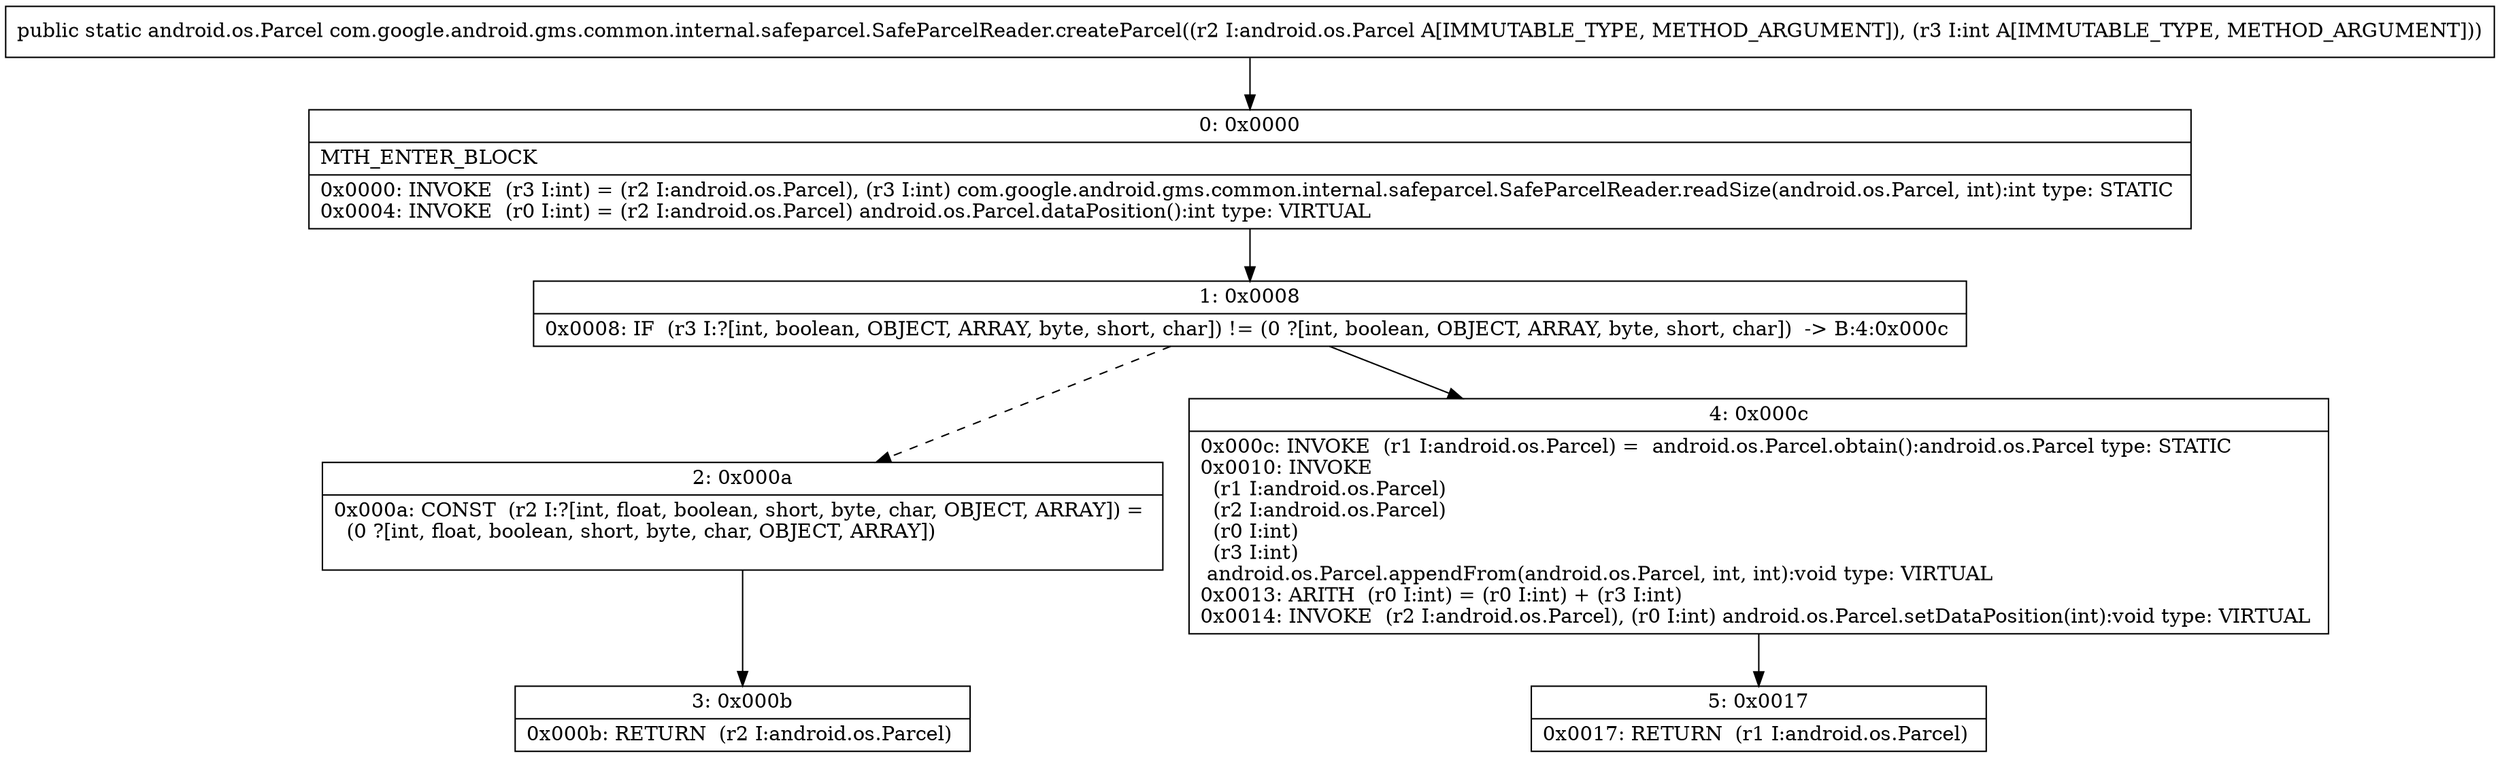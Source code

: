 digraph "CFG forcom.google.android.gms.common.internal.safeparcel.SafeParcelReader.createParcel(Landroid\/os\/Parcel;I)Landroid\/os\/Parcel;" {
Node_0 [shape=record,label="{0\:\ 0x0000|MTH_ENTER_BLOCK\l|0x0000: INVOKE  (r3 I:int) = (r2 I:android.os.Parcel), (r3 I:int) com.google.android.gms.common.internal.safeparcel.SafeParcelReader.readSize(android.os.Parcel, int):int type: STATIC \l0x0004: INVOKE  (r0 I:int) = (r2 I:android.os.Parcel) android.os.Parcel.dataPosition():int type: VIRTUAL \l}"];
Node_1 [shape=record,label="{1\:\ 0x0008|0x0008: IF  (r3 I:?[int, boolean, OBJECT, ARRAY, byte, short, char]) != (0 ?[int, boolean, OBJECT, ARRAY, byte, short, char])  \-\> B:4:0x000c \l}"];
Node_2 [shape=record,label="{2\:\ 0x000a|0x000a: CONST  (r2 I:?[int, float, boolean, short, byte, char, OBJECT, ARRAY]) = \l  (0 ?[int, float, boolean, short, byte, char, OBJECT, ARRAY])\l \l}"];
Node_3 [shape=record,label="{3\:\ 0x000b|0x000b: RETURN  (r2 I:android.os.Parcel) \l}"];
Node_4 [shape=record,label="{4\:\ 0x000c|0x000c: INVOKE  (r1 I:android.os.Parcel) =  android.os.Parcel.obtain():android.os.Parcel type: STATIC \l0x0010: INVOKE  \l  (r1 I:android.os.Parcel)\l  (r2 I:android.os.Parcel)\l  (r0 I:int)\l  (r3 I:int)\l android.os.Parcel.appendFrom(android.os.Parcel, int, int):void type: VIRTUAL \l0x0013: ARITH  (r0 I:int) = (r0 I:int) + (r3 I:int) \l0x0014: INVOKE  (r2 I:android.os.Parcel), (r0 I:int) android.os.Parcel.setDataPosition(int):void type: VIRTUAL \l}"];
Node_5 [shape=record,label="{5\:\ 0x0017|0x0017: RETURN  (r1 I:android.os.Parcel) \l}"];
MethodNode[shape=record,label="{public static android.os.Parcel com.google.android.gms.common.internal.safeparcel.SafeParcelReader.createParcel((r2 I:android.os.Parcel A[IMMUTABLE_TYPE, METHOD_ARGUMENT]), (r3 I:int A[IMMUTABLE_TYPE, METHOD_ARGUMENT])) }"];
MethodNode -> Node_0;
Node_0 -> Node_1;
Node_1 -> Node_2[style=dashed];
Node_1 -> Node_4;
Node_2 -> Node_3;
Node_4 -> Node_5;
}

